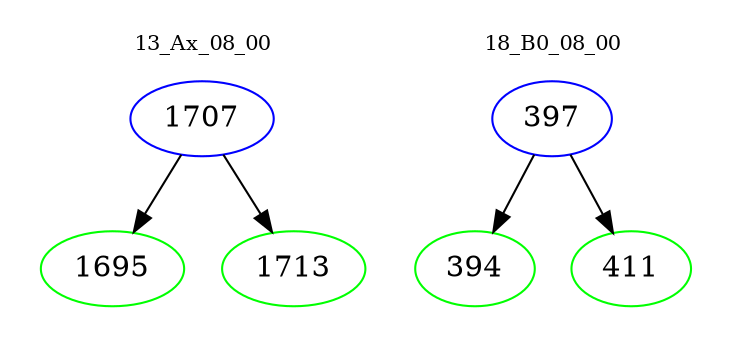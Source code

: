 digraph{
subgraph cluster_0 {
color = white
label = "13_Ax_08_00";
fontsize=10;
T0_1707 [label="1707", color="blue"]
T0_1707 -> T0_1695 [color="black"]
T0_1695 [label="1695", color="green"]
T0_1707 -> T0_1713 [color="black"]
T0_1713 [label="1713", color="green"]
}
subgraph cluster_1 {
color = white
label = "18_B0_08_00";
fontsize=10;
T1_397 [label="397", color="blue"]
T1_397 -> T1_394 [color="black"]
T1_394 [label="394", color="green"]
T1_397 -> T1_411 [color="black"]
T1_411 [label="411", color="green"]
}
}
